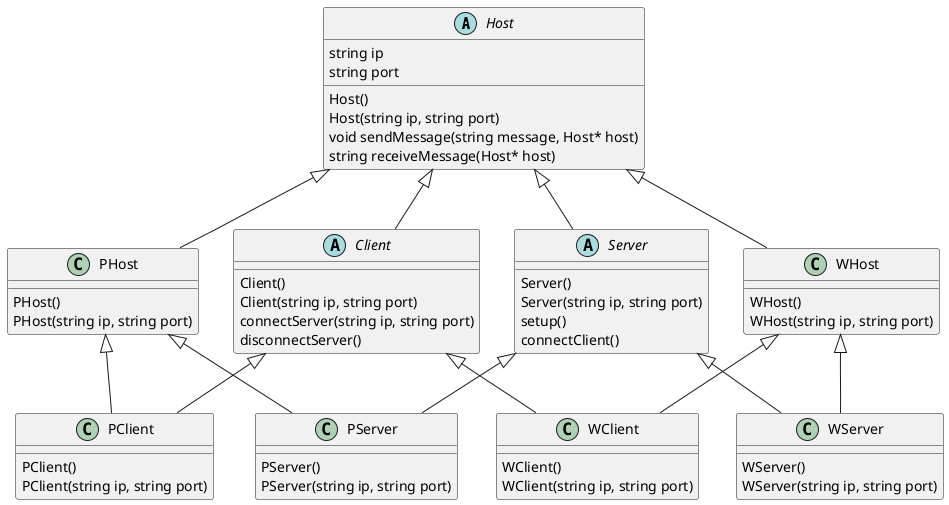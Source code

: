 @startuml

abstract class Host {
    string ip
    string port
    Host()
    Host(string ip, string port)
    void sendMessage(string message, Host* host)
    string receiveMessage(Host* host)
}
abstract class Client {
    Client()
    Client(string ip, string port)
    connectServer(string ip, string port)
    disconnectServer()
}
abstract class Server {
    Server()
    Server(string ip, string port)
    setup()
    connectClient()
}
class WHost {
    WHost()
    WHost(string ip, string port)
}
class PHost {
    PHost()
    PHost(string ip, string port)
}
class PClient {
    PClient()
    PClient(string ip, string port)
}
class PServer {
    PServer()
    PServer(string ip, string port)
}
class WClient {
    WClient()
    WClient(string ip, string port)
}
class WServer {
    WServer()
    WServer(string ip, string port)
}

Host <|-- Client
Host <|-- Server
Host <|-- WHost
Host <|-- PHost

Client <|-- PClient
PHost <|-- PClient

Server <|-- PServer
PHost <|-- PServer

Server <|-- WServer
WHost <|-- WServer

Client <|-- WClient
WHost <|-- WClient

@enduml